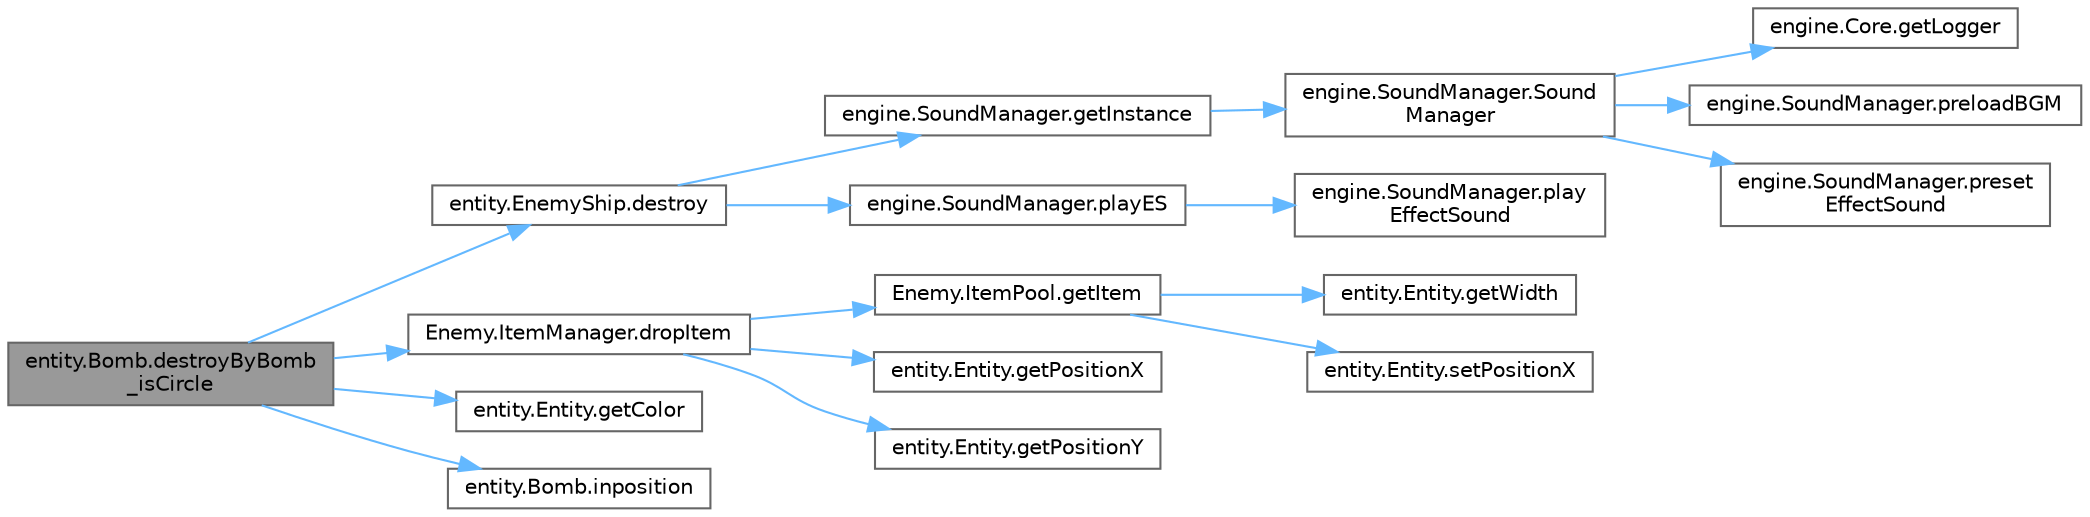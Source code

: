 digraph "entity.Bomb.destroyByBomb_isCircle"
{
 // LATEX_PDF_SIZE
  bgcolor="transparent";
  edge [fontname=Helvetica,fontsize=10,labelfontname=Helvetica,labelfontsize=10];
  node [fontname=Helvetica,fontsize=10,shape=box,height=0.2,width=0.4];
  rankdir="LR";
  Node1 [id="Node000001",label="entity.Bomb.destroyByBomb\l_isCircle",height=0.2,width=0.4,color="gray40", fillcolor="grey60", style="filled", fontcolor="black",tooltip=" "];
  Node1 -> Node2 [id="edge1_Node000001_Node000002",color="steelblue1",style="solid",tooltip=" "];
  Node2 [id="Node000002",label="entity.EnemyShip.destroy",height=0.2,width=0.4,color="grey40", fillcolor="white", style="filled",URL="$classentity_1_1_enemy_ship.html#a64297ffda858a49a7f3cb2ddde1c36b6",tooltip="Destroys the ship, causing an explosion."];
  Node2 -> Node3 [id="edge2_Node000002_Node000003",color="steelblue1",style="solid",tooltip=" "];
  Node3 [id="Node000003",label="engine.SoundManager.getInstance",height=0.2,width=0.4,color="grey40", fillcolor="white", style="filled",URL="$classengine_1_1_sound_manager.html#a4e6f0b41bd8568517ad66a9407a77fea",tooltip=" "];
  Node3 -> Node4 [id="edge3_Node000003_Node000004",color="steelblue1",style="solid",tooltip=" "];
  Node4 [id="Node000004",label="engine.SoundManager.Sound\lManager",height=0.2,width=0.4,color="grey40", fillcolor="white", style="filled",URL="$classengine_1_1_sound_manager.html#a18b0e843467737587e1ce3f2d844f4f9",tooltip="Code Description Base: BGM files are stored in res/sound/BGM ES files are stored in res/sound/ES,..."];
  Node4 -> Node5 [id="edge4_Node000004_Node000005",color="steelblue1",style="solid",tooltip=" "];
  Node5 [id="Node000005",label="engine.Core.getLogger",height=0.2,width=0.4,color="grey40", fillcolor="white", style="filled",URL="$classengine_1_1_core.html#a89349dea52049be064320358db9412a2",tooltip="Controls access to the logger."];
  Node4 -> Node6 [id="edge5_Node000004_Node000006",color="steelblue1",style="solid",tooltip=" "];
  Node6 [id="Node000006",label="engine.SoundManager.preloadBGM",height=0.2,width=0.4,color="grey40", fillcolor="white", style="filled",URL="$classengine_1_1_sound_manager.html#a6bcd9eaf792c1b87b19a6f6f37f9c4cb",tooltip=" "];
  Node4 -> Node7 [id="edge6_Node000004_Node000007",color="steelblue1",style="solid",tooltip=" "];
  Node7 [id="Node000007",label="engine.SoundManager.preset\lEffectSound",height=0.2,width=0.4,color="grey40", fillcolor="white", style="filled",URL="$classengine_1_1_sound_manager.html#af26c2bfcdc62884f2f9bc521b437905f",tooltip=" "];
  Node2 -> Node8 [id="edge7_Node000002_Node000008",color="steelblue1",style="solid",tooltip=" "];
  Node8 [id="Node000008",label="engine.SoundManager.playES",height=0.2,width=0.4,color="grey40", fillcolor="white", style="filled",URL="$classengine_1_1_sound_manager.html#af326739e7c567da7bedf9a07eff7e232",tooltip=" "];
  Node8 -> Node9 [id="edge8_Node000008_Node000009",color="steelblue1",style="solid",tooltip=" "];
  Node9 [id="Node000009",label="engine.SoundManager.play\lEffectSound",height=0.2,width=0.4,color="grey40", fillcolor="white", style="filled",URL="$classengine_1_1_sound_manager.html#aff8a50dd8c931099450db7066e6a360e",tooltip=" "];
  Node1 -> Node10 [id="edge9_Node000001_Node000010",color="steelblue1",style="solid",tooltip=" "];
  Node10 [id="Node000010",label="Enemy.ItemManager.dropItem",height=0.2,width=0.4,color="grey40", fillcolor="white", style="filled",URL="$class_enemy_1_1_item_manager.html#aab357bd87102d8477d909ad527f3563a",tooltip=" "];
  Node10 -> Node11 [id="edge10_Node000010_Node000011",color="steelblue1",style="solid",tooltip=" "];
  Node11 [id="Node000011",label="Enemy.ItemPool.getItem",height=0.2,width=0.4,color="grey40", fillcolor="white", style="filled",URL="$class_enemy_1_1_item_pool.html#a137f799e5f461caed45ef95615d32258",tooltip=" "];
  Node11 -> Node12 [id="edge11_Node000011_Node000012",color="steelblue1",style="solid",tooltip=" "];
  Node12 [id="Node000012",label="entity.Entity.getWidth",height=0.2,width=0.4,color="grey40", fillcolor="white", style="filled",URL="$classentity_1_1_entity.html#a9eed63b7e9308461e1af62cabcbe0219",tooltip="Getter for the width of the image associated to the entity."];
  Node11 -> Node13 [id="edge12_Node000011_Node000013",color="steelblue1",style="solid",tooltip=" "];
  Node13 [id="Node000013",label="entity.Entity.setPositionX",height=0.2,width=0.4,color="grey40", fillcolor="white", style="filled",URL="$classentity_1_1_entity.html#a34b1106b5fc108c72ce6083d913e42ed",tooltip="Setter for the X axis position of the entity."];
  Node10 -> Node14 [id="edge13_Node000010_Node000014",color="steelblue1",style="solid",tooltip=" "];
  Node14 [id="Node000014",label="entity.Entity.getPositionX",height=0.2,width=0.4,color="grey40", fillcolor="white", style="filled",URL="$classentity_1_1_entity.html#aade70f342a09b3c37b7f40d17db45983",tooltip="Getter for the X axis position of the entity."];
  Node10 -> Node15 [id="edge14_Node000010_Node000015",color="steelblue1",style="solid",tooltip=" "];
  Node15 [id="Node000015",label="entity.Entity.getPositionY",height=0.2,width=0.4,color="grey40", fillcolor="white", style="filled",URL="$classentity_1_1_entity.html#afdcbb4ca073d5a81b37ed096ac85f5ef",tooltip="Getter for the Y axis position of the entity."];
  Node1 -> Node16 [id="edge15_Node000001_Node000016",color="steelblue1",style="solid",tooltip=" "];
  Node16 [id="Node000016",label="entity.Entity.getColor",height=0.2,width=0.4,color="grey40", fillcolor="white", style="filled",URL="$classentity_1_1_entity.html#a3016a1d6a74d9a823feaf4cb0b537ef5",tooltip="Getter for the color of the entity."];
  Node1 -> Node17 [id="edge16_Node000001_Node000017",color="steelblue1",style="solid",tooltip=" "];
  Node17 [id="Node000017",label="entity.Bomb.inposition",height=0.2,width=0.4,color="grey40", fillcolor="white", style="filled",URL="$classentity_1_1_bomb.html#a2c2aa214e3e9ff188fbb73e4185d6702",tooltip=" "];
}
